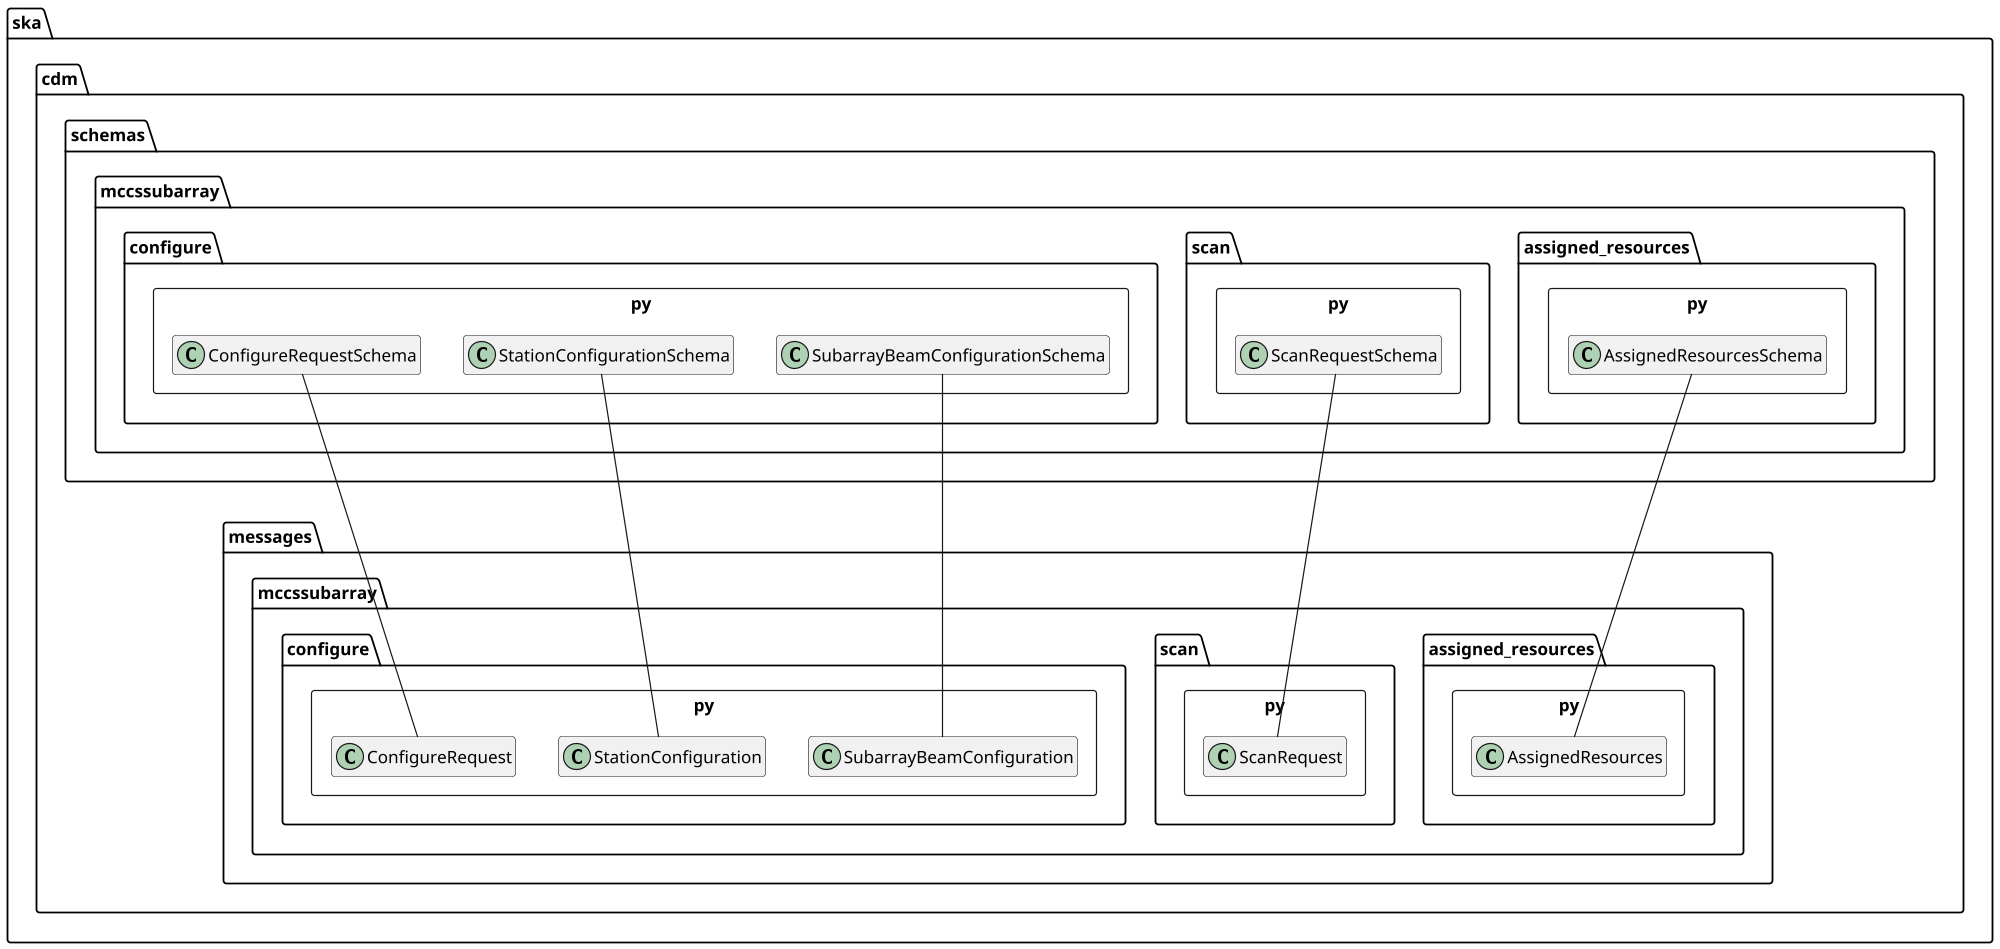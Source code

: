@startuml
scale 2000 width
!pragma useNewPackage
hide empty members

package ska.cdm.messages.mccssubarray {
    package configure.py <<Rectangle>> {
        class ConfigureRequest
        class StationConfiguration
        class SubarrayBeamConfiguration
    }

    package scan.py <<Rectangle>> {
        class ScanRequest
    }

    package assigned_resources.py <<Rectangle>> {
        class AssignedResources
    }
}

package ska.cdm.schemas.mccssubarray {
	package configure.py <<Rectangle>> {
        class ConfigureRequestSchema
        class StationConfigurationSchema
        class SubarrayBeamConfigurationSchema
	}

	package scan.py <<Rectangle>> {
		class ScanRequestSchema
	}

	package assigned_resources.py <<Rectangle>> {
		class AssignedResourcesSchema
	}
}

ScanRequestSchema --- ScanRequest

StationConfigurationSchema --- StationConfiguration
SubarrayBeamConfigurationSchema --- SubarrayBeamConfiguration
ConfigureRequestSchema --- ConfigureRequest
AssignedResourcesSchema --- AssignedResources

@enduml
